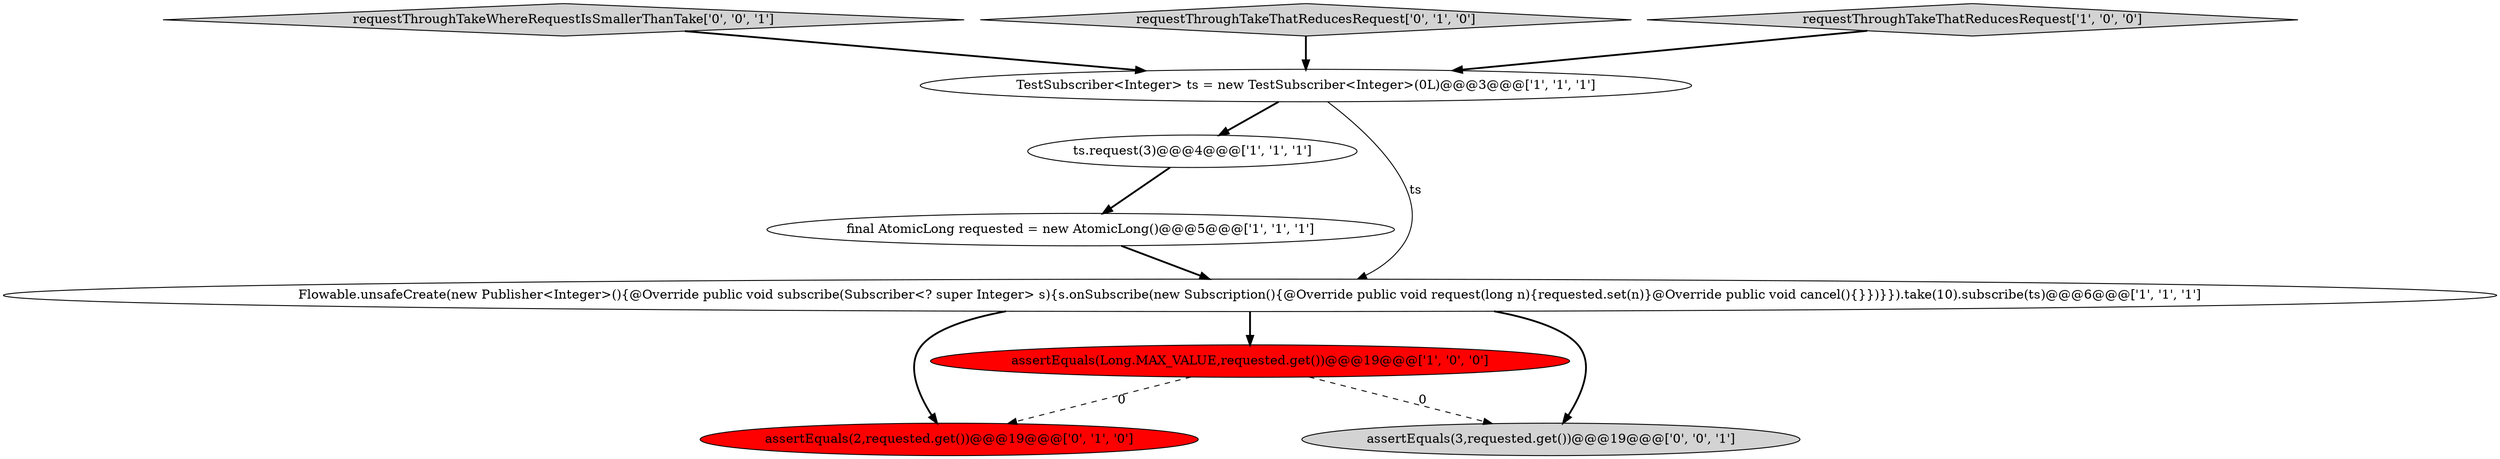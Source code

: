 digraph {
6 [style = filled, label = "assertEquals(2,requested.get())@@@19@@@['0', '1', '0']", fillcolor = red, shape = ellipse image = "AAA1AAABBB2BBB"];
8 [style = filled, label = "assertEquals(3,requested.get())@@@19@@@['0', '0', '1']", fillcolor = lightgray, shape = ellipse image = "AAA0AAABBB3BBB"];
9 [style = filled, label = "requestThroughTakeWhereRequestIsSmallerThanTake['0', '0', '1']", fillcolor = lightgray, shape = diamond image = "AAA0AAABBB3BBB"];
0 [style = filled, label = "assertEquals(Long.MAX_VALUE,requested.get())@@@19@@@['1', '0', '0']", fillcolor = red, shape = ellipse image = "AAA1AAABBB1BBB"];
7 [style = filled, label = "requestThroughTakeThatReducesRequest['0', '1', '0']", fillcolor = lightgray, shape = diamond image = "AAA0AAABBB2BBB"];
5 [style = filled, label = "requestThroughTakeThatReducesRequest['1', '0', '0']", fillcolor = lightgray, shape = diamond image = "AAA0AAABBB1BBB"];
3 [style = filled, label = "final AtomicLong requested = new AtomicLong()@@@5@@@['1', '1', '1']", fillcolor = white, shape = ellipse image = "AAA0AAABBB1BBB"];
2 [style = filled, label = "ts.request(3)@@@4@@@['1', '1', '1']", fillcolor = white, shape = ellipse image = "AAA0AAABBB1BBB"];
4 [style = filled, label = "TestSubscriber<Integer> ts = new TestSubscriber<Integer>(0L)@@@3@@@['1', '1', '1']", fillcolor = white, shape = ellipse image = "AAA0AAABBB1BBB"];
1 [style = filled, label = "Flowable.unsafeCreate(new Publisher<Integer>(){@Override public void subscribe(Subscriber<? super Integer> s){s.onSubscribe(new Subscription(){@Override public void request(long n){requested.set(n)}@Override public void cancel(){}})}}).take(10).subscribe(ts)@@@6@@@['1', '1', '1']", fillcolor = white, shape = ellipse image = "AAA0AAABBB1BBB"];
0->8 [style = dashed, label="0"];
1->6 [style = bold, label=""];
4->2 [style = bold, label=""];
1->0 [style = bold, label=""];
7->4 [style = bold, label=""];
1->8 [style = bold, label=""];
3->1 [style = bold, label=""];
9->4 [style = bold, label=""];
4->1 [style = solid, label="ts"];
5->4 [style = bold, label=""];
2->3 [style = bold, label=""];
0->6 [style = dashed, label="0"];
}
